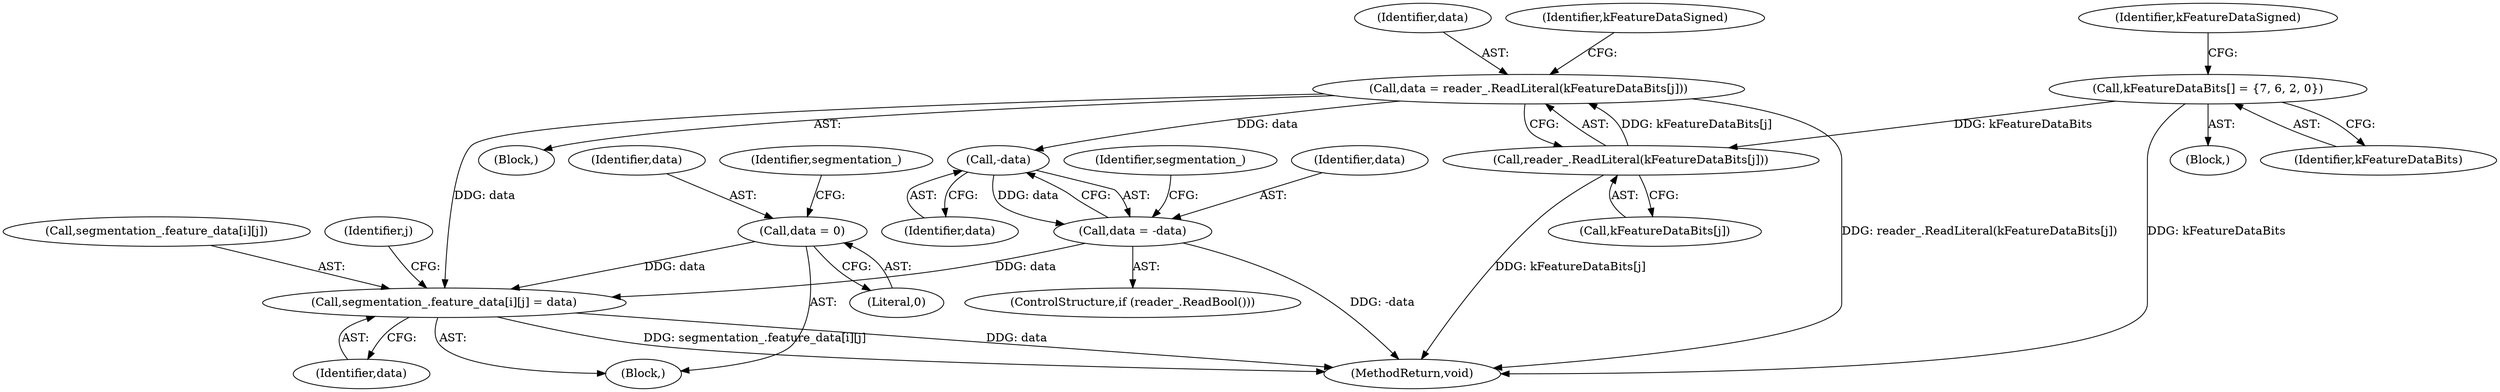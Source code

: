 digraph "1_Chrome_27c68f543e5eba779902447445dfb05ec3f5bf75_19@array" {
"1000173" [label="(Call,segmentation_.feature_data[i][j] = data)"];
"1000157" [label="(Call,data = reader_.ReadLiteral(kFeatureDataBits[j]))"];
"1000159" [label="(Call,reader_.ReadLiteral(kFeatureDataBits[j]))"];
"1000108" [label="(Call,kFeatureDataBits[] = {7, 6, 2, 0})"];
"1000169" [label="(Call,data = -data)"];
"1000171" [label="(Call,-data)"];
"1000136" [label="(Call,data = 0)"];
"1000158" [label="(Identifier,data)"];
"1000169" [label="(Call,data = -data)"];
"1000174" [label="(Call,segmentation_.feature_data[i][j])"];
"1000172" [label="(Identifier,data)"];
"1000108" [label="(Call,kFeatureDataBits[] = {7, 6, 2, 0})"];
"1000182" [label="(MethodReturn,void)"];
"1000177" [label="(Identifier,segmentation_)"];
"1000156" [label="(Block,)"];
"1000181" [label="(Identifier,data)"];
"1000138" [label="(Literal,0)"];
"1000143" [label="(Identifier,segmentation_)"];
"1000171" [label="(Call,-data)"];
"1000134" [label="(Block,)"];
"1000165" [label="(Identifier,kFeatureDataSigned)"];
"1000137" [label="(Identifier,data)"];
"1000133" [label="(Identifier,j)"];
"1000159" [label="(Call,reader_.ReadLiteral(kFeatureDataBits[j]))"];
"1000173" [label="(Call,segmentation_.feature_data[i][j] = data)"];
"1000170" [label="(Identifier,data)"];
"1000136" [label="(Call,data = 0)"];
"1000157" [label="(Call,data = reader_.ReadLiteral(kFeatureDataBits[j]))"];
"1000109" [label="(Identifier,kFeatureDataBits)"];
"1000101" [label="(Block,)"];
"1000160" [label="(Call,kFeatureDataBits[j])"];
"1000112" [label="(Identifier,kFeatureDataSigned)"];
"1000167" [label="(ControlStructure,if (reader_.ReadBool()))"];
"1000173" -> "1000134"  [label="AST: "];
"1000173" -> "1000181"  [label="CFG: "];
"1000174" -> "1000173"  [label="AST: "];
"1000181" -> "1000173"  [label="AST: "];
"1000133" -> "1000173"  [label="CFG: "];
"1000173" -> "1000182"  [label="DDG: data"];
"1000173" -> "1000182"  [label="DDG: segmentation_.feature_data[i][j]"];
"1000157" -> "1000173"  [label="DDG: data"];
"1000169" -> "1000173"  [label="DDG: data"];
"1000136" -> "1000173"  [label="DDG: data"];
"1000157" -> "1000156"  [label="AST: "];
"1000157" -> "1000159"  [label="CFG: "];
"1000158" -> "1000157"  [label="AST: "];
"1000159" -> "1000157"  [label="AST: "];
"1000165" -> "1000157"  [label="CFG: "];
"1000157" -> "1000182"  [label="DDG: reader_.ReadLiteral(kFeatureDataBits[j])"];
"1000159" -> "1000157"  [label="DDG: kFeatureDataBits[j]"];
"1000157" -> "1000171"  [label="DDG: data"];
"1000159" -> "1000160"  [label="CFG: "];
"1000160" -> "1000159"  [label="AST: "];
"1000159" -> "1000182"  [label="DDG: kFeatureDataBits[j]"];
"1000108" -> "1000159"  [label="DDG: kFeatureDataBits"];
"1000108" -> "1000101"  [label="AST: "];
"1000108" -> "1000109"  [label="CFG: "];
"1000109" -> "1000108"  [label="AST: "];
"1000112" -> "1000108"  [label="CFG: "];
"1000108" -> "1000182"  [label="DDG: kFeatureDataBits"];
"1000169" -> "1000167"  [label="AST: "];
"1000169" -> "1000171"  [label="CFG: "];
"1000170" -> "1000169"  [label="AST: "];
"1000171" -> "1000169"  [label="AST: "];
"1000177" -> "1000169"  [label="CFG: "];
"1000169" -> "1000182"  [label="DDG: -data"];
"1000171" -> "1000169"  [label="DDG: data"];
"1000171" -> "1000172"  [label="CFG: "];
"1000172" -> "1000171"  [label="AST: "];
"1000136" -> "1000134"  [label="AST: "];
"1000136" -> "1000138"  [label="CFG: "];
"1000137" -> "1000136"  [label="AST: "];
"1000138" -> "1000136"  [label="AST: "];
"1000143" -> "1000136"  [label="CFG: "];
}
